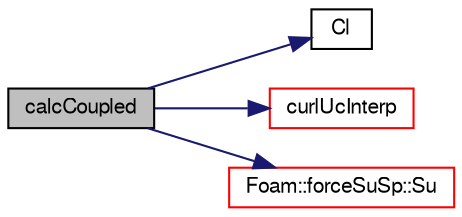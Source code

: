 digraph "calcCoupled"
{
  bgcolor="transparent";
  edge [fontname="FreeSans",fontsize="10",labelfontname="FreeSans",labelfontsize="10"];
  node [fontname="FreeSans",fontsize="10",shape=record];
  rankdir="LR";
  Node186 [label="calcCoupled",height=0.2,width=0.4,color="black", fillcolor="grey75", style="filled", fontcolor="black"];
  Node186 -> Node187 [color="midnightblue",fontsize="10",style="solid",fontname="FreeSans"];
  Node187 [label="Cl",height=0.2,width=0.4,color="black",URL="$a24134.html#a12725f9b23981e8ca49810f98d487b9d",tooltip="Calculate the lift coefficient. "];
  Node186 -> Node188 [color="midnightblue",fontsize="10",style="solid",fontname="FreeSans"];
  Node188 [label="curlUcInterp",height=0.2,width=0.4,color="red",URL="$a24134.html#a56ba3e1b8981d3d8394d4f2af2370be0",tooltip="Return the curl of the carrier phase velocity interpolator. "];
  Node186 -> Node232 [color="midnightblue",fontsize="10",style="solid",fontname="FreeSans"];
  Node232 [label="Foam::forceSuSp::Su",height=0.2,width=0.4,color="red",URL="$a24126.html#a30512abf4487873ce75c4e1f117ce34e",tooltip="Return const access to the explicit contribution [kg.m/s2]. "];
}
